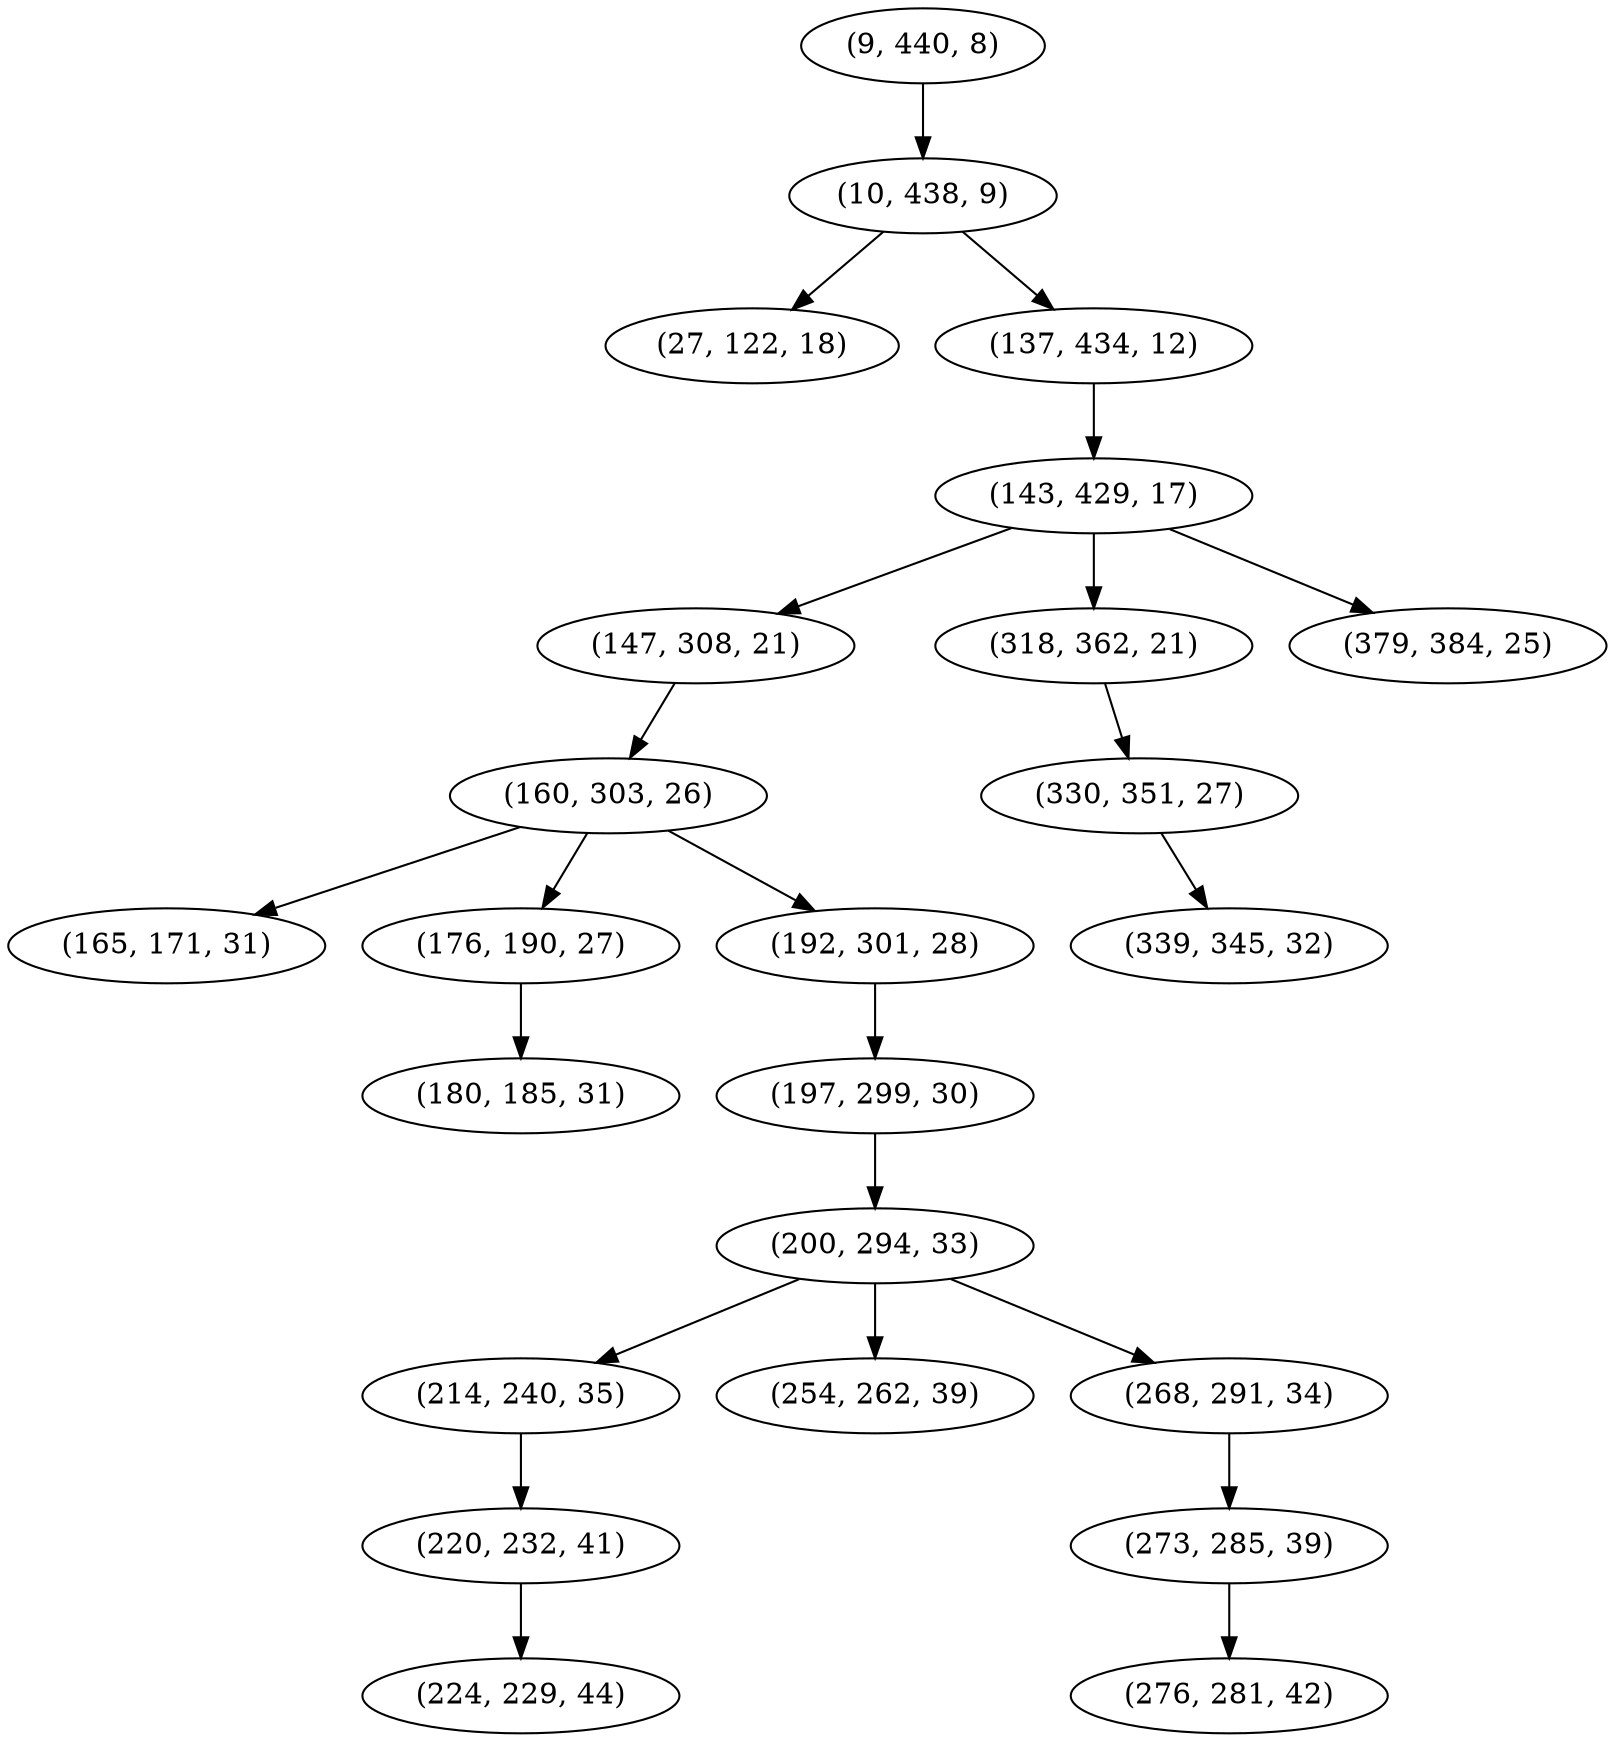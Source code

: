 digraph tree {
    "(9, 440, 8)";
    "(10, 438, 9)";
    "(27, 122, 18)";
    "(137, 434, 12)";
    "(143, 429, 17)";
    "(147, 308, 21)";
    "(160, 303, 26)";
    "(165, 171, 31)";
    "(176, 190, 27)";
    "(180, 185, 31)";
    "(192, 301, 28)";
    "(197, 299, 30)";
    "(200, 294, 33)";
    "(214, 240, 35)";
    "(220, 232, 41)";
    "(224, 229, 44)";
    "(254, 262, 39)";
    "(268, 291, 34)";
    "(273, 285, 39)";
    "(276, 281, 42)";
    "(318, 362, 21)";
    "(330, 351, 27)";
    "(339, 345, 32)";
    "(379, 384, 25)";
    "(9, 440, 8)" -> "(10, 438, 9)";
    "(10, 438, 9)" -> "(27, 122, 18)";
    "(10, 438, 9)" -> "(137, 434, 12)";
    "(137, 434, 12)" -> "(143, 429, 17)";
    "(143, 429, 17)" -> "(147, 308, 21)";
    "(143, 429, 17)" -> "(318, 362, 21)";
    "(143, 429, 17)" -> "(379, 384, 25)";
    "(147, 308, 21)" -> "(160, 303, 26)";
    "(160, 303, 26)" -> "(165, 171, 31)";
    "(160, 303, 26)" -> "(176, 190, 27)";
    "(160, 303, 26)" -> "(192, 301, 28)";
    "(176, 190, 27)" -> "(180, 185, 31)";
    "(192, 301, 28)" -> "(197, 299, 30)";
    "(197, 299, 30)" -> "(200, 294, 33)";
    "(200, 294, 33)" -> "(214, 240, 35)";
    "(200, 294, 33)" -> "(254, 262, 39)";
    "(200, 294, 33)" -> "(268, 291, 34)";
    "(214, 240, 35)" -> "(220, 232, 41)";
    "(220, 232, 41)" -> "(224, 229, 44)";
    "(268, 291, 34)" -> "(273, 285, 39)";
    "(273, 285, 39)" -> "(276, 281, 42)";
    "(318, 362, 21)" -> "(330, 351, 27)";
    "(330, 351, 27)" -> "(339, 345, 32)";
}

